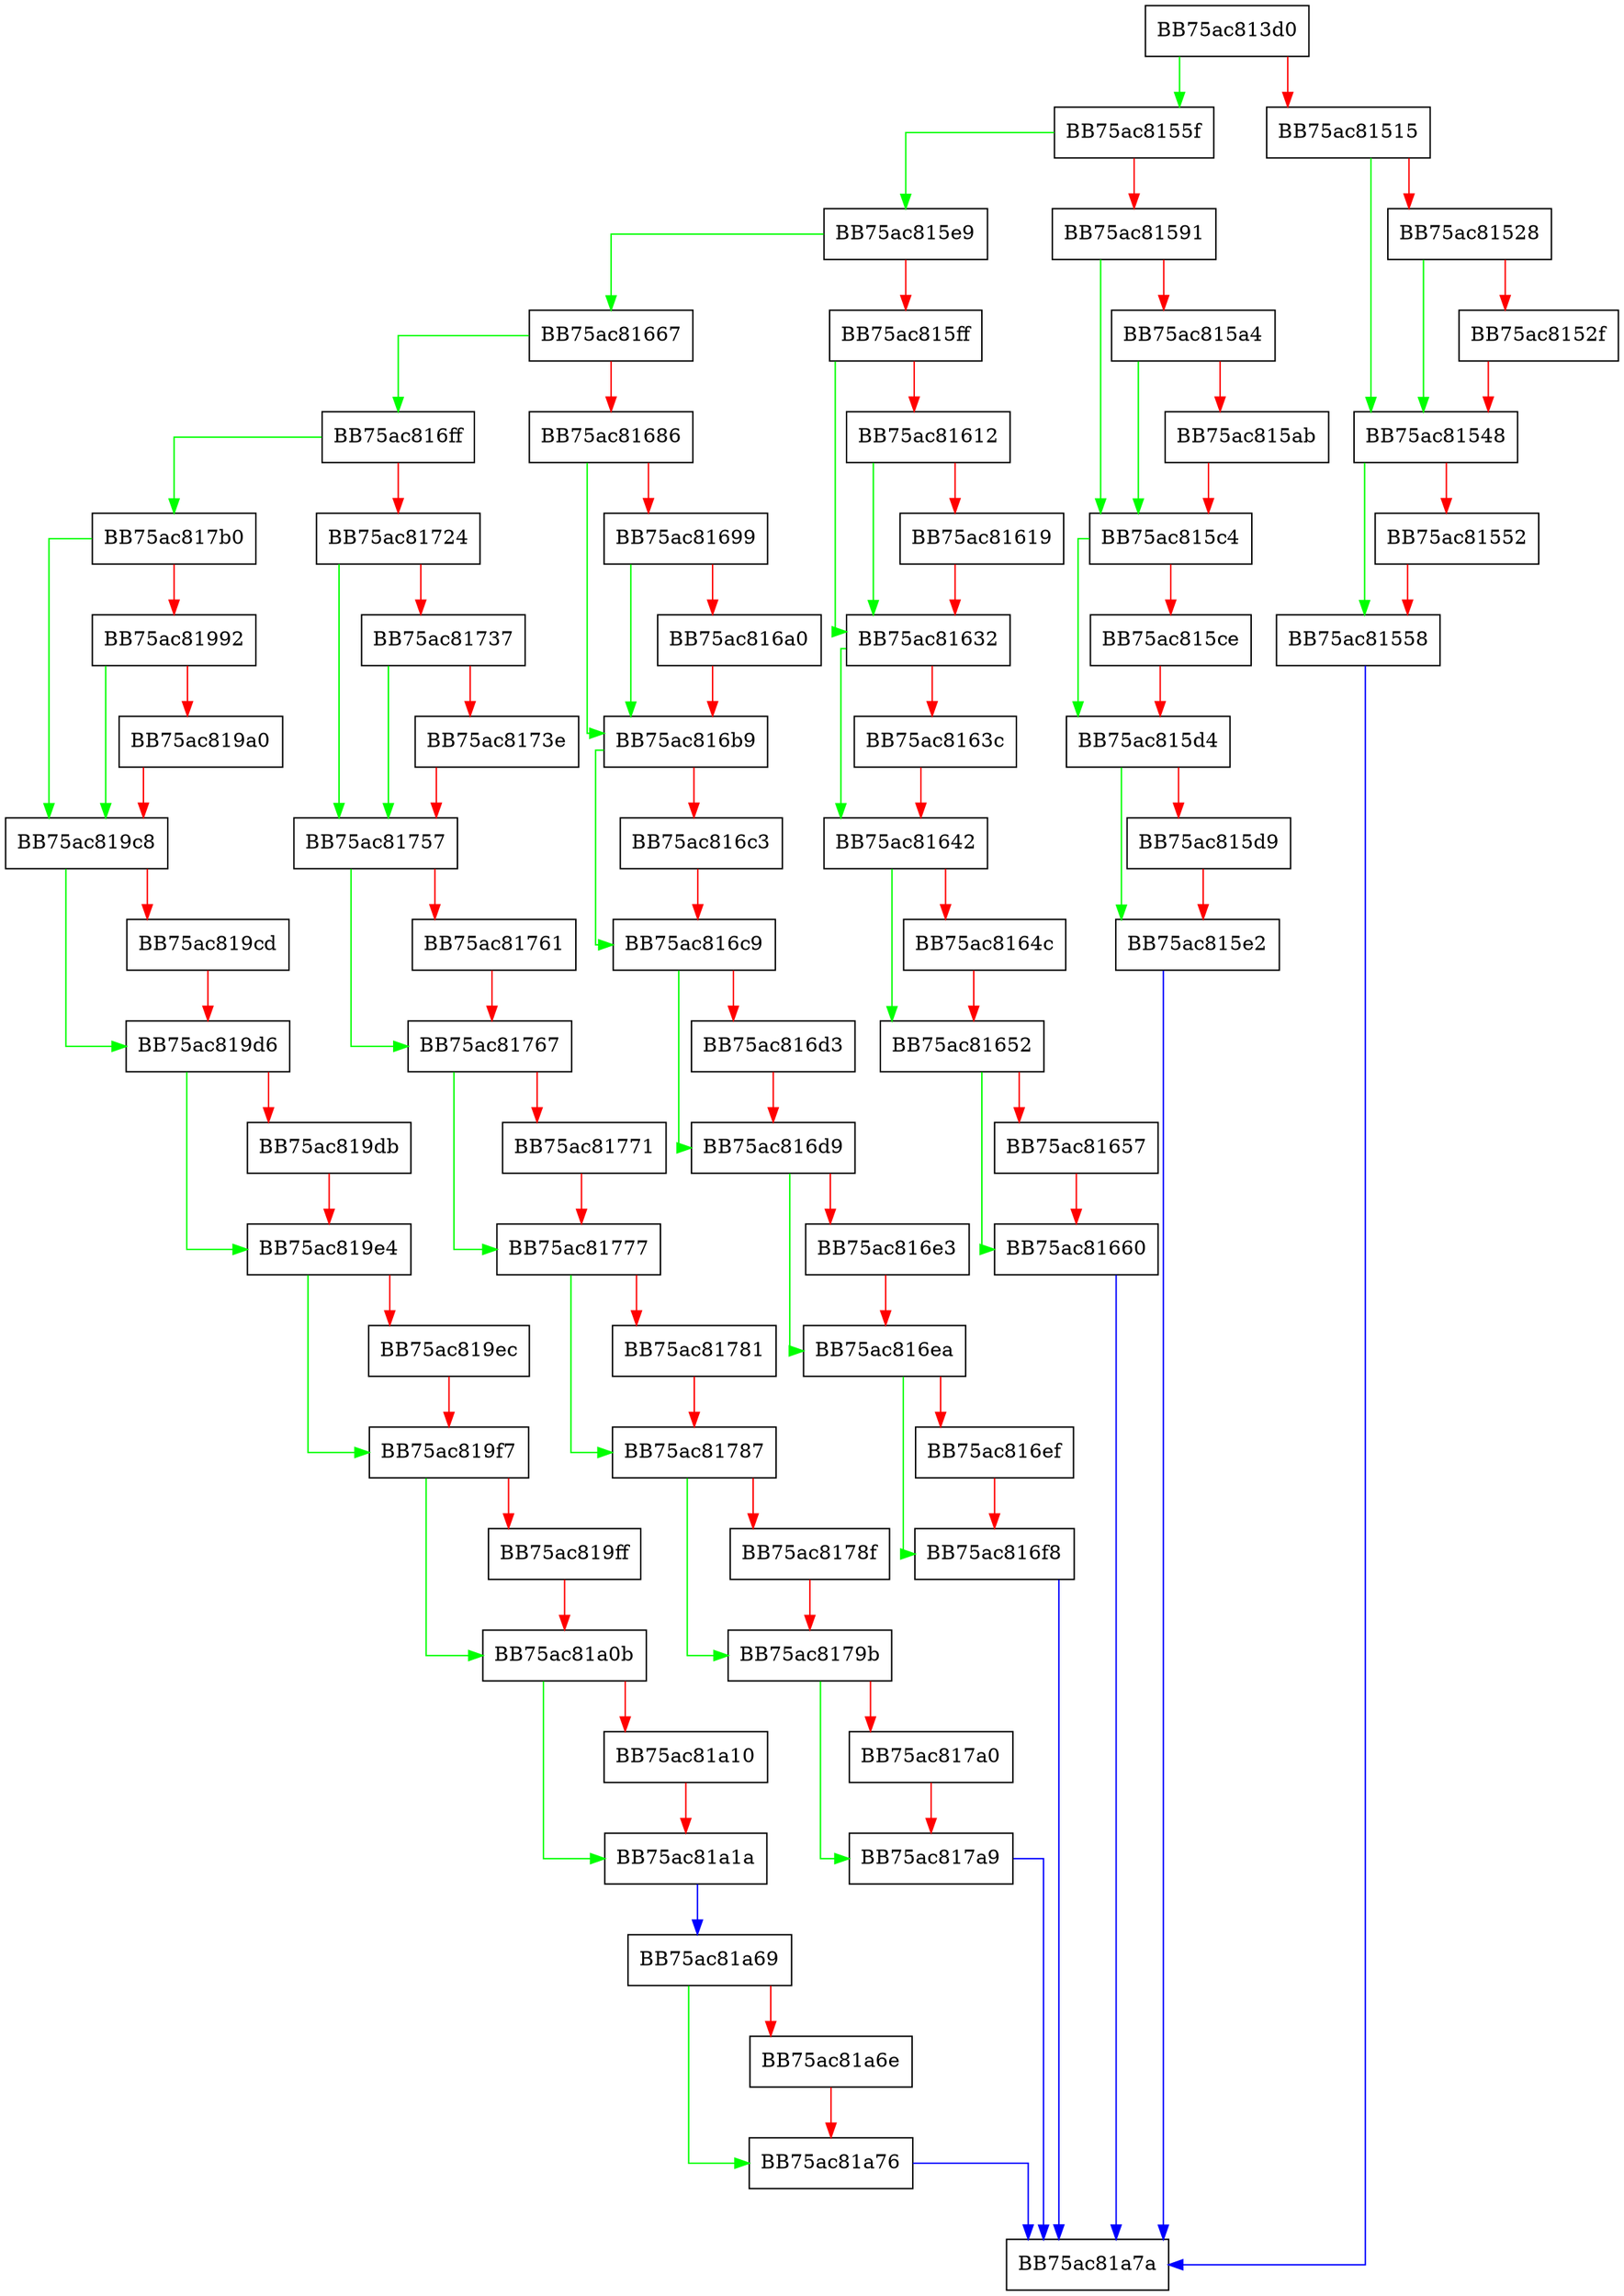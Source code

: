 digraph FixChromeShortcuts {
  node [shape="box"];
  graph [splines=ortho];
  BB75ac813d0 -> BB75ac8155f [color="green"];
  BB75ac813d0 -> BB75ac81515 [color="red"];
  BB75ac81515 -> BB75ac81548 [color="green"];
  BB75ac81515 -> BB75ac81528 [color="red"];
  BB75ac81528 -> BB75ac81548 [color="green"];
  BB75ac81528 -> BB75ac8152f [color="red"];
  BB75ac8152f -> BB75ac81548 [color="red"];
  BB75ac81548 -> BB75ac81558 [color="green"];
  BB75ac81548 -> BB75ac81552 [color="red"];
  BB75ac81552 -> BB75ac81558 [color="red"];
  BB75ac81558 -> BB75ac81a7a [color="blue"];
  BB75ac8155f -> BB75ac815e9 [color="green"];
  BB75ac8155f -> BB75ac81591 [color="red"];
  BB75ac81591 -> BB75ac815c4 [color="green"];
  BB75ac81591 -> BB75ac815a4 [color="red"];
  BB75ac815a4 -> BB75ac815c4 [color="green"];
  BB75ac815a4 -> BB75ac815ab [color="red"];
  BB75ac815ab -> BB75ac815c4 [color="red"];
  BB75ac815c4 -> BB75ac815d4 [color="green"];
  BB75ac815c4 -> BB75ac815ce [color="red"];
  BB75ac815ce -> BB75ac815d4 [color="red"];
  BB75ac815d4 -> BB75ac815e2 [color="green"];
  BB75ac815d4 -> BB75ac815d9 [color="red"];
  BB75ac815d9 -> BB75ac815e2 [color="red"];
  BB75ac815e2 -> BB75ac81a7a [color="blue"];
  BB75ac815e9 -> BB75ac81667 [color="green"];
  BB75ac815e9 -> BB75ac815ff [color="red"];
  BB75ac815ff -> BB75ac81632 [color="green"];
  BB75ac815ff -> BB75ac81612 [color="red"];
  BB75ac81612 -> BB75ac81632 [color="green"];
  BB75ac81612 -> BB75ac81619 [color="red"];
  BB75ac81619 -> BB75ac81632 [color="red"];
  BB75ac81632 -> BB75ac81642 [color="green"];
  BB75ac81632 -> BB75ac8163c [color="red"];
  BB75ac8163c -> BB75ac81642 [color="red"];
  BB75ac81642 -> BB75ac81652 [color="green"];
  BB75ac81642 -> BB75ac8164c [color="red"];
  BB75ac8164c -> BB75ac81652 [color="red"];
  BB75ac81652 -> BB75ac81660 [color="green"];
  BB75ac81652 -> BB75ac81657 [color="red"];
  BB75ac81657 -> BB75ac81660 [color="red"];
  BB75ac81660 -> BB75ac81a7a [color="blue"];
  BB75ac81667 -> BB75ac816ff [color="green"];
  BB75ac81667 -> BB75ac81686 [color="red"];
  BB75ac81686 -> BB75ac816b9 [color="green"];
  BB75ac81686 -> BB75ac81699 [color="red"];
  BB75ac81699 -> BB75ac816b9 [color="green"];
  BB75ac81699 -> BB75ac816a0 [color="red"];
  BB75ac816a0 -> BB75ac816b9 [color="red"];
  BB75ac816b9 -> BB75ac816c9 [color="green"];
  BB75ac816b9 -> BB75ac816c3 [color="red"];
  BB75ac816c3 -> BB75ac816c9 [color="red"];
  BB75ac816c9 -> BB75ac816d9 [color="green"];
  BB75ac816c9 -> BB75ac816d3 [color="red"];
  BB75ac816d3 -> BB75ac816d9 [color="red"];
  BB75ac816d9 -> BB75ac816ea [color="green"];
  BB75ac816d9 -> BB75ac816e3 [color="red"];
  BB75ac816e3 -> BB75ac816ea [color="red"];
  BB75ac816ea -> BB75ac816f8 [color="green"];
  BB75ac816ea -> BB75ac816ef [color="red"];
  BB75ac816ef -> BB75ac816f8 [color="red"];
  BB75ac816f8 -> BB75ac81a7a [color="blue"];
  BB75ac816ff -> BB75ac817b0 [color="green"];
  BB75ac816ff -> BB75ac81724 [color="red"];
  BB75ac81724 -> BB75ac81757 [color="green"];
  BB75ac81724 -> BB75ac81737 [color="red"];
  BB75ac81737 -> BB75ac81757 [color="green"];
  BB75ac81737 -> BB75ac8173e [color="red"];
  BB75ac8173e -> BB75ac81757 [color="red"];
  BB75ac81757 -> BB75ac81767 [color="green"];
  BB75ac81757 -> BB75ac81761 [color="red"];
  BB75ac81761 -> BB75ac81767 [color="red"];
  BB75ac81767 -> BB75ac81777 [color="green"];
  BB75ac81767 -> BB75ac81771 [color="red"];
  BB75ac81771 -> BB75ac81777 [color="red"];
  BB75ac81777 -> BB75ac81787 [color="green"];
  BB75ac81777 -> BB75ac81781 [color="red"];
  BB75ac81781 -> BB75ac81787 [color="red"];
  BB75ac81787 -> BB75ac8179b [color="green"];
  BB75ac81787 -> BB75ac8178f [color="red"];
  BB75ac8178f -> BB75ac8179b [color="red"];
  BB75ac8179b -> BB75ac817a9 [color="green"];
  BB75ac8179b -> BB75ac817a0 [color="red"];
  BB75ac817a0 -> BB75ac817a9 [color="red"];
  BB75ac817a9 -> BB75ac81a7a [color="blue"];
  BB75ac817b0 -> BB75ac819c8 [color="green"];
  BB75ac817b0 -> BB75ac81992 [color="red"];
  BB75ac81992 -> BB75ac819c8 [color="green"];
  BB75ac81992 -> BB75ac819a0 [color="red"];
  BB75ac819a0 -> BB75ac819c8 [color="red"];
  BB75ac819c8 -> BB75ac819d6 [color="green"];
  BB75ac819c8 -> BB75ac819cd [color="red"];
  BB75ac819cd -> BB75ac819d6 [color="red"];
  BB75ac819d6 -> BB75ac819e4 [color="green"];
  BB75ac819d6 -> BB75ac819db [color="red"];
  BB75ac819db -> BB75ac819e4 [color="red"];
  BB75ac819e4 -> BB75ac819f7 [color="green"];
  BB75ac819e4 -> BB75ac819ec [color="red"];
  BB75ac819ec -> BB75ac819f7 [color="red"];
  BB75ac819f7 -> BB75ac81a0b [color="green"];
  BB75ac819f7 -> BB75ac819ff [color="red"];
  BB75ac819ff -> BB75ac81a0b [color="red"];
  BB75ac81a0b -> BB75ac81a1a [color="green"];
  BB75ac81a0b -> BB75ac81a10 [color="red"];
  BB75ac81a10 -> BB75ac81a1a [color="red"];
  BB75ac81a1a -> BB75ac81a69 [color="blue"];
  BB75ac81a69 -> BB75ac81a76 [color="green"];
  BB75ac81a69 -> BB75ac81a6e [color="red"];
  BB75ac81a6e -> BB75ac81a76 [color="red"];
  BB75ac81a76 -> BB75ac81a7a [color="blue"];
}